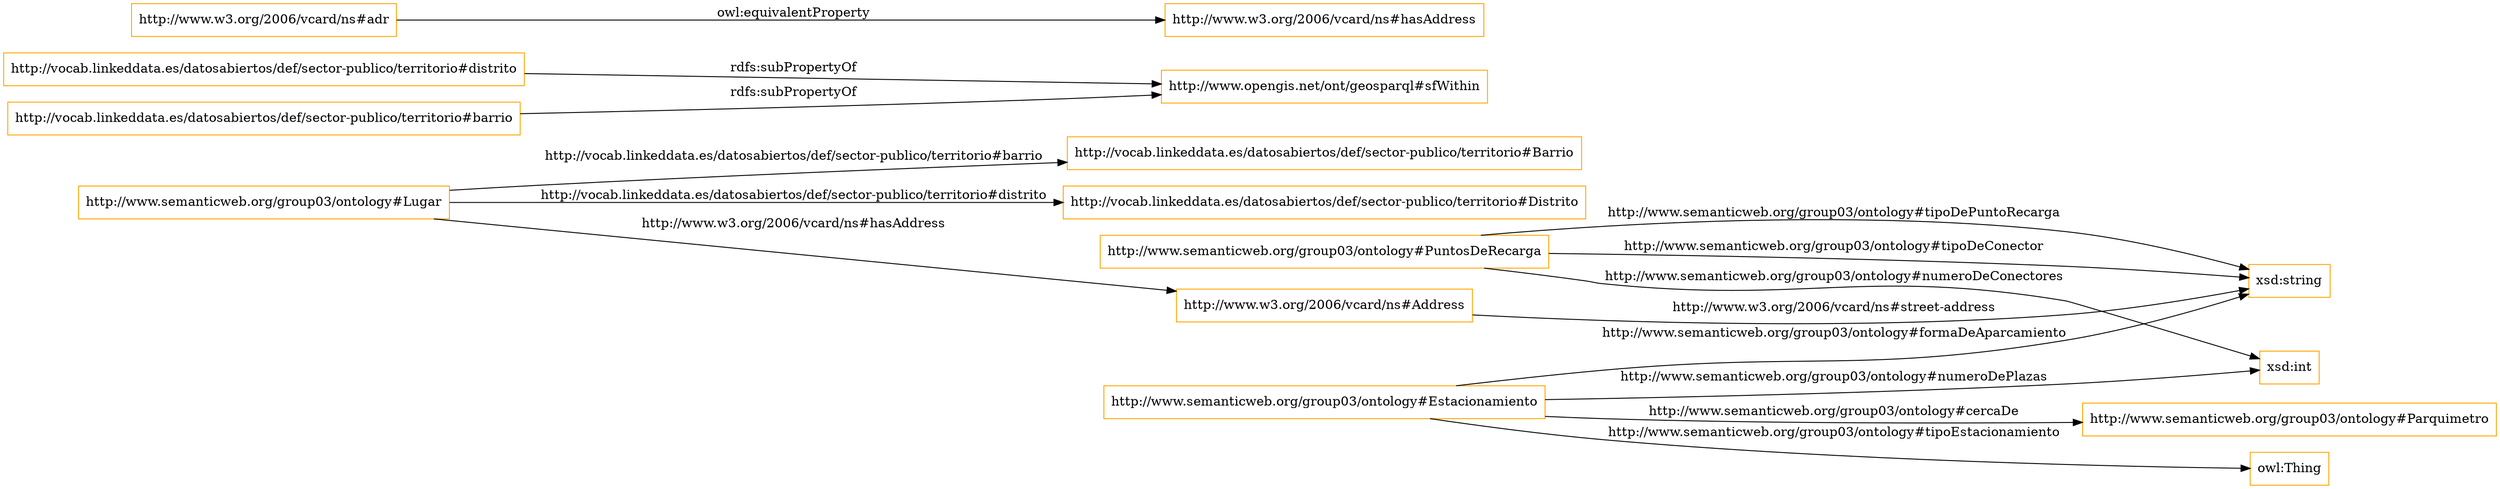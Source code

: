 digraph ar2dtool_diagram { 
rankdir=LR;
size="1501"
node [shape = rectangle, color="orange"]; "http://vocab.linkeddata.es/datosabiertos/def/sector-publico/territorio#Barrio" "http://vocab.linkeddata.es/datosabiertos/def/sector-publico/territorio#Distrito" "http://www.semanticweb.org/group03/ontology#Estacionamiento" "http://www.w3.org/2006/vcard/ns#Address" "http://www.semanticweb.org/group03/ontology#PuntosDeRecarga" "http://www.semanticweb.org/group03/ontology#Lugar" "http://www.semanticweb.org/group03/ontology#Parquimetro" ; /*classes style*/
	"http://vocab.linkeddata.es/datosabiertos/def/sector-publico/territorio#distrito" -> "http://www.opengis.net/ont/geosparql#sfWithin" [ label = "rdfs:subPropertyOf" ];
	"http://vocab.linkeddata.es/datosabiertos/def/sector-publico/territorio#barrio" -> "http://www.opengis.net/ont/geosparql#sfWithin" [ label = "rdfs:subPropertyOf" ];
	"http://www.w3.org/2006/vcard/ns#adr" -> "http://www.w3.org/2006/vcard/ns#hasAddress" [ label = "owl:equivalentProperty" ];
	"http://www.semanticweb.org/group03/ontology#PuntosDeRecarga" -> "xsd:string" [ label = "http://www.semanticweb.org/group03/ontology#tipoDePuntoRecarga" ];
	"http://www.semanticweb.org/group03/ontology#Lugar" -> "http://vocab.linkeddata.es/datosabiertos/def/sector-publico/territorio#Barrio" [ label = "http://vocab.linkeddata.es/datosabiertos/def/sector-publico/territorio#barrio" ];
	"http://www.semanticweb.org/group03/ontology#Estacionamiento" -> "owl:Thing" [ label = "http://www.semanticweb.org/group03/ontology#tipoEstacionamiento" ];
	"http://www.semanticweb.org/group03/ontology#Estacionamiento" -> "http://www.semanticweb.org/group03/ontology#Parquimetro" [ label = "http://www.semanticweb.org/group03/ontology#cercaDe" ];
	"http://www.semanticweb.org/group03/ontology#Estacionamiento" -> "xsd:string" [ label = "http://www.semanticweb.org/group03/ontology#formaDeAparcamiento" ];
	"http://www.semanticweb.org/group03/ontology#PuntosDeRecarga" -> "xsd:int" [ label = "http://www.semanticweb.org/group03/ontology#numeroDeConectores" ];
	"http://www.w3.org/2006/vcard/ns#Address" -> "xsd:string" [ label = "http://www.w3.org/2006/vcard/ns#street-address" ];
	"http://www.semanticweb.org/group03/ontology#Lugar" -> "http://vocab.linkeddata.es/datosabiertos/def/sector-publico/territorio#Distrito" [ label = "http://vocab.linkeddata.es/datosabiertos/def/sector-publico/territorio#distrito" ];
	"http://www.semanticweb.org/group03/ontology#Estacionamiento" -> "xsd:int" [ label = "http://www.semanticweb.org/group03/ontology#numeroDePlazas" ];
	"http://www.semanticweb.org/group03/ontology#Lugar" -> "http://www.w3.org/2006/vcard/ns#Address" [ label = "http://www.w3.org/2006/vcard/ns#hasAddress" ];
	"http://www.semanticweb.org/group03/ontology#PuntosDeRecarga" -> "xsd:string" [ label = "http://www.semanticweb.org/group03/ontology#tipoDeConector" ];

}
